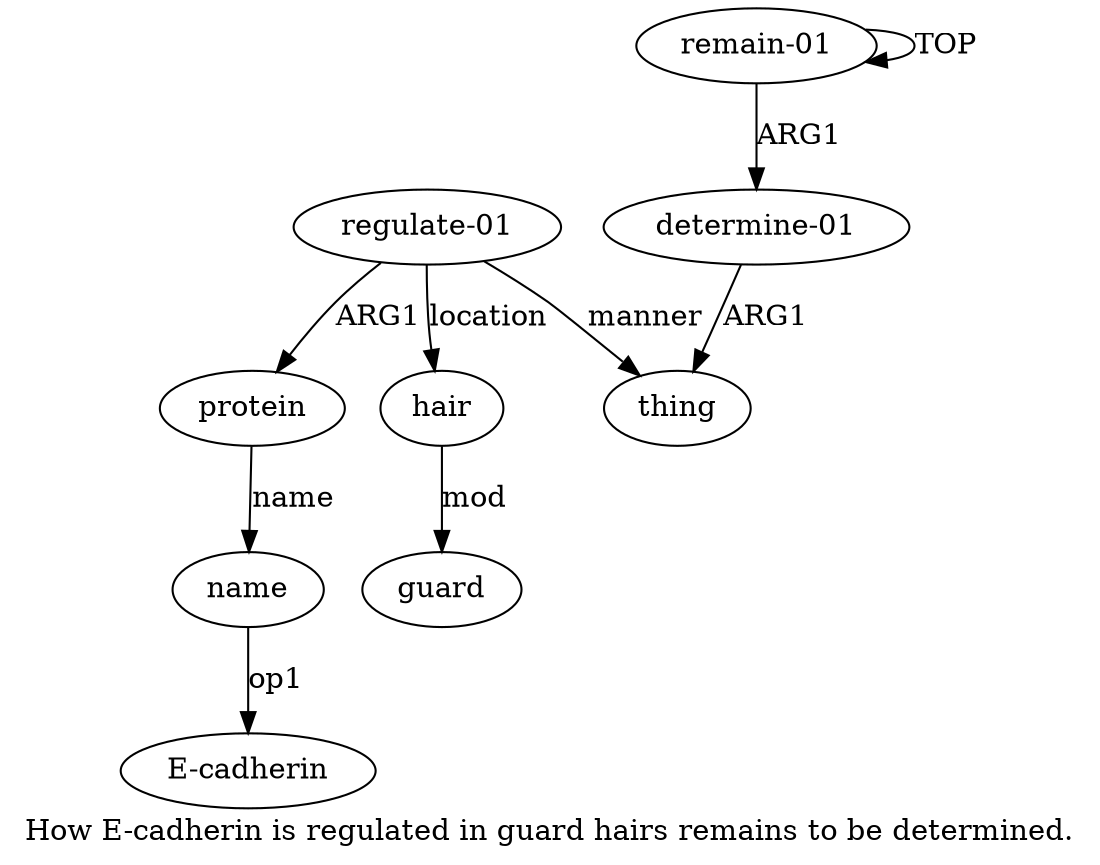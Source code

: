 digraph  {
	graph [label="How E-cadherin is regulated in guard hairs remains to be determined."];
	node [label="\N"];
	"a5 E-cadherin"	 [color=black,
		gold_ind=-1,
		gold_label="E-cadherin",
		label="E-cadherin",
		test_ind=-1,
		test_label="E-cadherin"];
	a1	 [color=black,
		gold_ind=1,
		gold_label="determine-01",
		label="determine-01",
		test_ind=1,
		test_label="determine-01"];
	a2	 [color=black,
		gold_ind=2,
		gold_label=thing,
		label=thing,
		test_ind=2,
		test_label=thing];
	a1 -> a2 [key=0,
	color=black,
	gold_label=ARG1,
	label=ARG1,
	test_label=ARG1];
a0 [color=black,
	gold_ind=0,
	gold_label="remain-01",
	label="remain-01",
	test_ind=0,
	test_label="remain-01"];
a0 -> a1 [key=0,
color=black,
gold_label=ARG1,
label=ARG1,
test_label=ARG1];
a0 -> a0 [key=0,
color=black,
gold_label=TOP,
label=TOP,
test_label=TOP];
a3 [color=black,
gold_ind=3,
gold_label="regulate-01",
label="regulate-01",
test_ind=3,
test_label="regulate-01"];
a3 -> a2 [key=0,
color=black,
gold_label=manner,
label=manner,
test_label=manner];
a4 [color=black,
gold_ind=4,
gold_label=protein,
label=protein,
test_ind=4,
test_label=protein];
a3 -> a4 [key=0,
color=black,
gold_label=ARG1,
label=ARG1,
test_label=ARG1];
a6 [color=black,
gold_ind=6,
gold_label=hair,
label=hair,
test_ind=6,
test_label=hair];
a3 -> a6 [key=0,
color=black,
gold_label=location,
label=location,
test_label=location];
a5 [color=black,
gold_ind=5,
gold_label=name,
label=name,
test_ind=5,
test_label=name];
a5 -> "a5 E-cadherin" [key=0,
color=black,
gold_label=op1,
label=op1,
test_label=op1];
a4 -> a5 [key=0,
color=black,
gold_label=name,
label=name,
test_label=name];
a7 [color=black,
gold_ind=7,
gold_label=guard,
label=guard,
test_ind=7,
test_label=guard];
a6 -> a7 [key=0,
color=black,
gold_label=mod,
label=mod,
test_label=mod];
}
